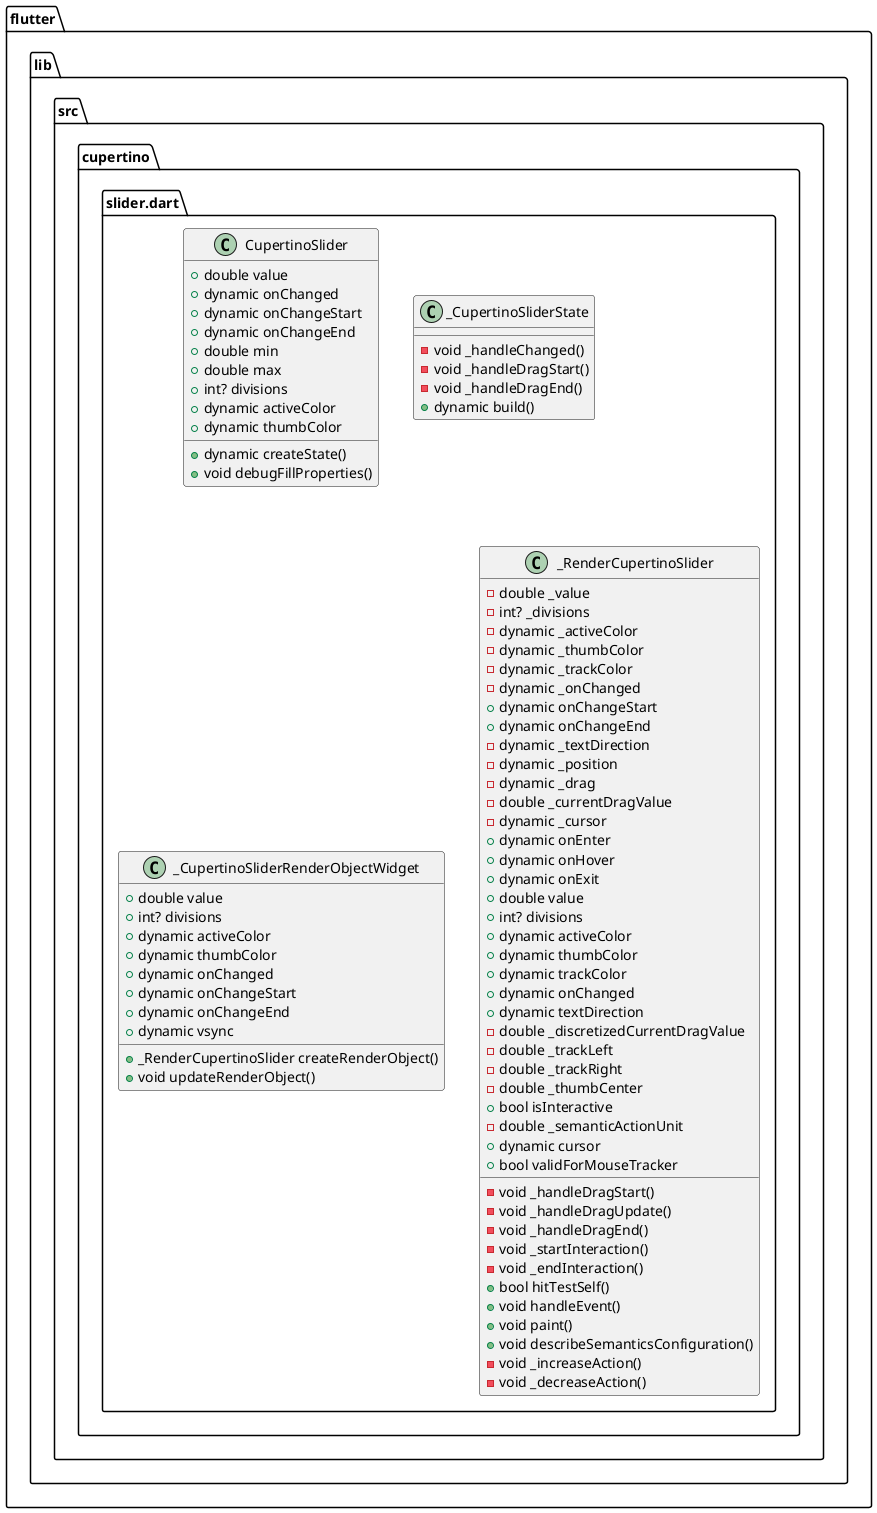 @startuml
set namespaceSeparator ::

class "flutter::lib::src::cupertino::slider.dart::CupertinoSlider" {
  +double value
  +dynamic onChanged
  +dynamic onChangeStart
  +dynamic onChangeEnd
  +double min
  +double max
  +int? divisions
  +dynamic activeColor
  +dynamic thumbColor
  +dynamic createState()
  +void debugFillProperties()
}

class "flutter::lib::src::cupertino::slider.dart::_CupertinoSliderState" {
  -void _handleChanged()
  -void _handleDragStart()
  -void _handleDragEnd()
  +dynamic build()
}

class "flutter::lib::src::cupertino::slider.dart::_CupertinoSliderRenderObjectWidget" {
  +double value
  +int? divisions
  +dynamic activeColor
  +dynamic thumbColor
  +dynamic onChanged
  +dynamic onChangeStart
  +dynamic onChangeEnd
  +dynamic vsync
  +_RenderCupertinoSlider createRenderObject()
  +void updateRenderObject()
}

class "flutter::lib::src::cupertino::slider.dart::_RenderCupertinoSlider" {
  -double _value
  -int? _divisions
  -dynamic _activeColor
  -dynamic _thumbColor
  -dynamic _trackColor
  -dynamic _onChanged
  +dynamic onChangeStart
  +dynamic onChangeEnd
  -dynamic _textDirection
  -dynamic _position
  -dynamic _drag
  -double _currentDragValue
  -dynamic _cursor
  +dynamic onEnter
  +dynamic onHover
  +dynamic onExit
  +double value
  +int? divisions
  +dynamic activeColor
  +dynamic thumbColor
  +dynamic trackColor
  +dynamic onChanged
  +dynamic textDirection
  -double _discretizedCurrentDragValue
  -double _trackLeft
  -double _trackRight
  -double _thumbCenter
  +bool isInteractive
  -double _semanticActionUnit
  +dynamic cursor
  +bool validForMouseTracker
  -void _handleDragStart()
  -void _handleDragUpdate()
  -void _handleDragEnd()
  -void _startInteraction()
  -void _endInteraction()
  +bool hitTestSelf()
  +void handleEvent()
  +void paint()
  +void describeSemanticsConfiguration()
  -void _increaseAction()
  -void _decreaseAction()
}


@enduml